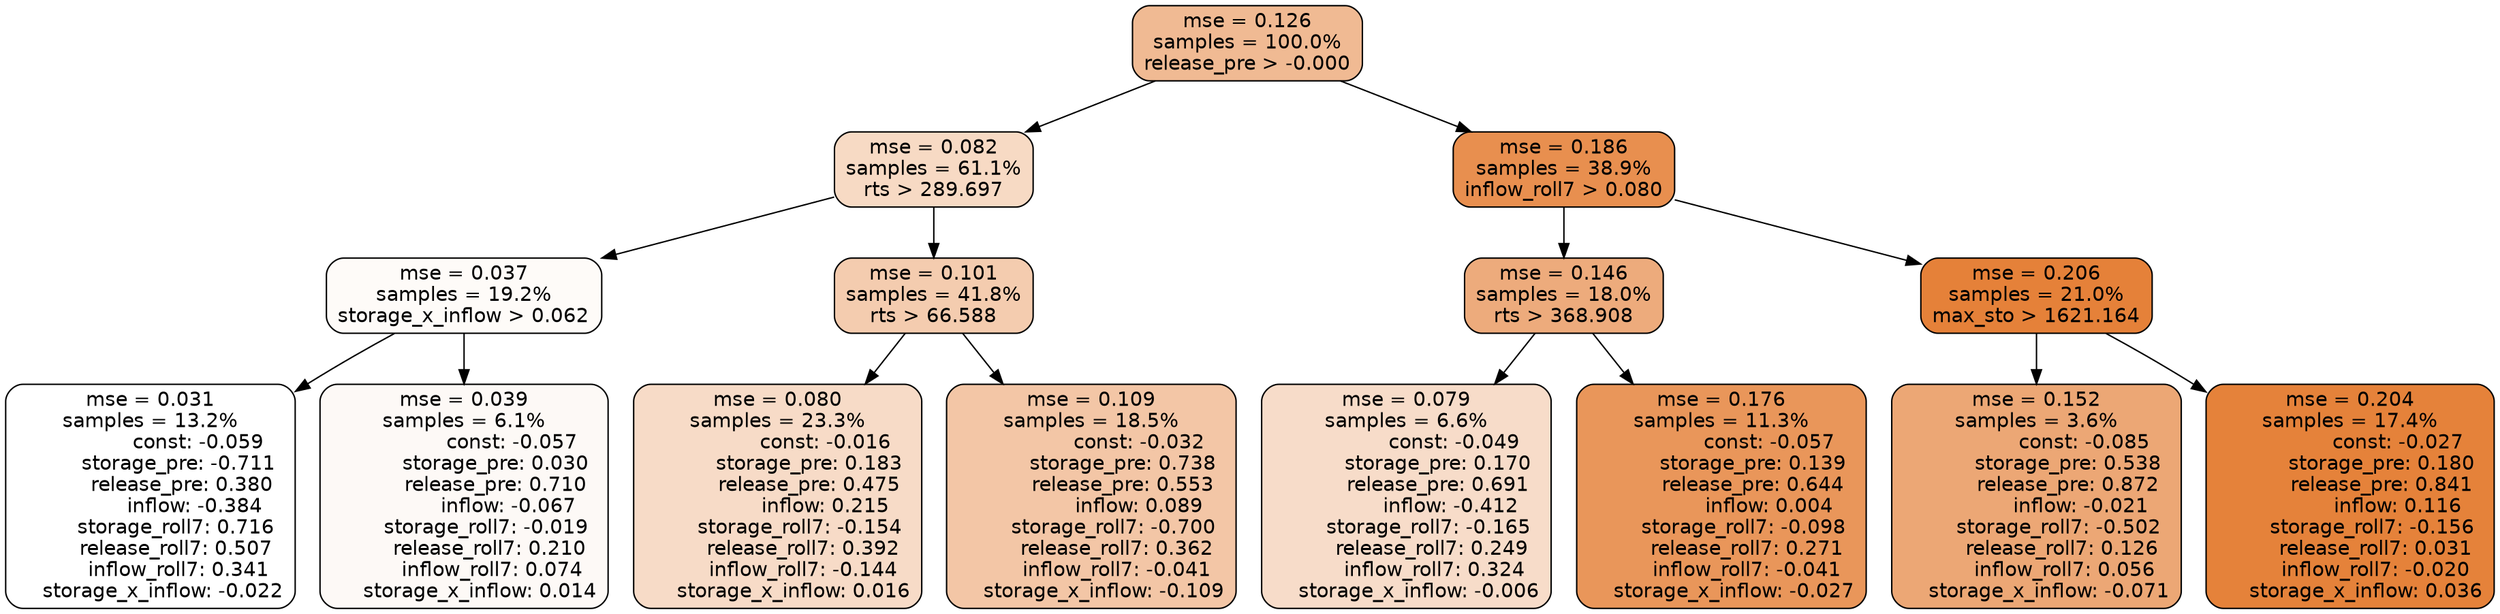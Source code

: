 digraph tree {
node [shape=rectangle, style="filled, rounded", color="black", fontname=helvetica] ;
edge [fontname=helvetica] ;
	"0" [label="mse = 0.126
samples = 100.0%
release_pre > -0.000", fillcolor="#f0ba93"]
	"1" [label="mse = 0.082
samples = 61.1%
rts > 289.697", fillcolor="#f7dac4"]
	"8" [label="mse = 0.186
samples = 38.9%
inflow_roll7 > 0.080", fillcolor="#e88f4f"]
	"5" [label="mse = 0.037
samples = 19.2%
storage_x_inflow > 0.062", fillcolor="#fefbf8"]
	"2" [label="mse = 0.101
samples = 41.8%
rts > 66.588", fillcolor="#f4ccaf"]
	"9" [label="mse = 0.146
samples = 18.0%
rts > 368.908", fillcolor="#edab7c"]
	"12" [label="mse = 0.206
samples = 21.0%
max_sto > 1621.164", fillcolor="#e58139"]
	"6" [label="mse = 0.031
samples = 13.2%
               const: -0.059
         storage_pre: -0.711
          release_pre: 0.380
              inflow: -0.384
        storage_roll7: 0.716
        release_roll7: 0.507
         inflow_roll7: 0.341
    storage_x_inflow: -0.022", fillcolor="#ffffff"]
	"7" [label="mse = 0.039
samples = 6.1%
               const: -0.057
          storage_pre: 0.030
          release_pre: 0.710
              inflow: -0.067
       storage_roll7: -0.019
        release_roll7: 0.210
         inflow_roll7: 0.074
     storage_x_inflow: 0.014", fillcolor="#fdf9f6"]
	"3" [label="mse = 0.080
samples = 23.3%
               const: -0.016
          storage_pre: 0.183
          release_pre: 0.475
               inflow: 0.215
       storage_roll7: -0.154
        release_roll7: 0.392
        inflow_roll7: -0.144
     storage_x_inflow: 0.016", fillcolor="#f7dbc7"]
	"4" [label="mse = 0.109
samples = 18.5%
               const: -0.032
          storage_pre: 0.738
          release_pre: 0.553
               inflow: 0.089
       storage_roll7: -0.700
        release_roll7: 0.362
        inflow_roll7: -0.041
    storage_x_inflow: -0.109", fillcolor="#f3c6a6"]
	"11" [label="mse = 0.079
samples = 6.6%
               const: -0.049
          storage_pre: 0.170
          release_pre: 0.691
              inflow: -0.412
       storage_roll7: -0.165
        release_roll7: 0.249
         inflow_roll7: 0.324
    storage_x_inflow: -0.006", fillcolor="#f7dcc9"]
	"10" [label="mse = 0.176
samples = 11.3%
               const: -0.057
          storage_pre: 0.139
          release_pre: 0.644
               inflow: 0.004
       storage_roll7: -0.098
        release_roll7: 0.271
        inflow_roll7: -0.041
    storage_x_inflow: -0.027", fillcolor="#e9965a"]
	"14" [label="mse = 0.152
samples = 3.6%
               const: -0.085
          storage_pre: 0.538
          release_pre: 0.872
              inflow: -0.021
       storage_roll7: -0.502
        release_roll7: 0.126
         inflow_roll7: 0.056
    storage_x_inflow: -0.071", fillcolor="#eca775"]
	"13" [label="mse = 0.204
samples = 17.4%
               const: -0.027
          storage_pre: 0.180
          release_pre: 0.841
               inflow: 0.116
       storage_roll7: -0.156
        release_roll7: 0.031
        inflow_roll7: -0.020
     storage_x_inflow: 0.036", fillcolor="#e5823a"]

	"0" -> "1"
	"0" -> "8"
	"1" -> "2"
	"1" -> "5"
	"8" -> "9"
	"8" -> "12"
	"5" -> "6"
	"5" -> "7"
	"2" -> "3"
	"2" -> "4"
	"9" -> "10"
	"9" -> "11"
	"12" -> "13"
	"12" -> "14"
}